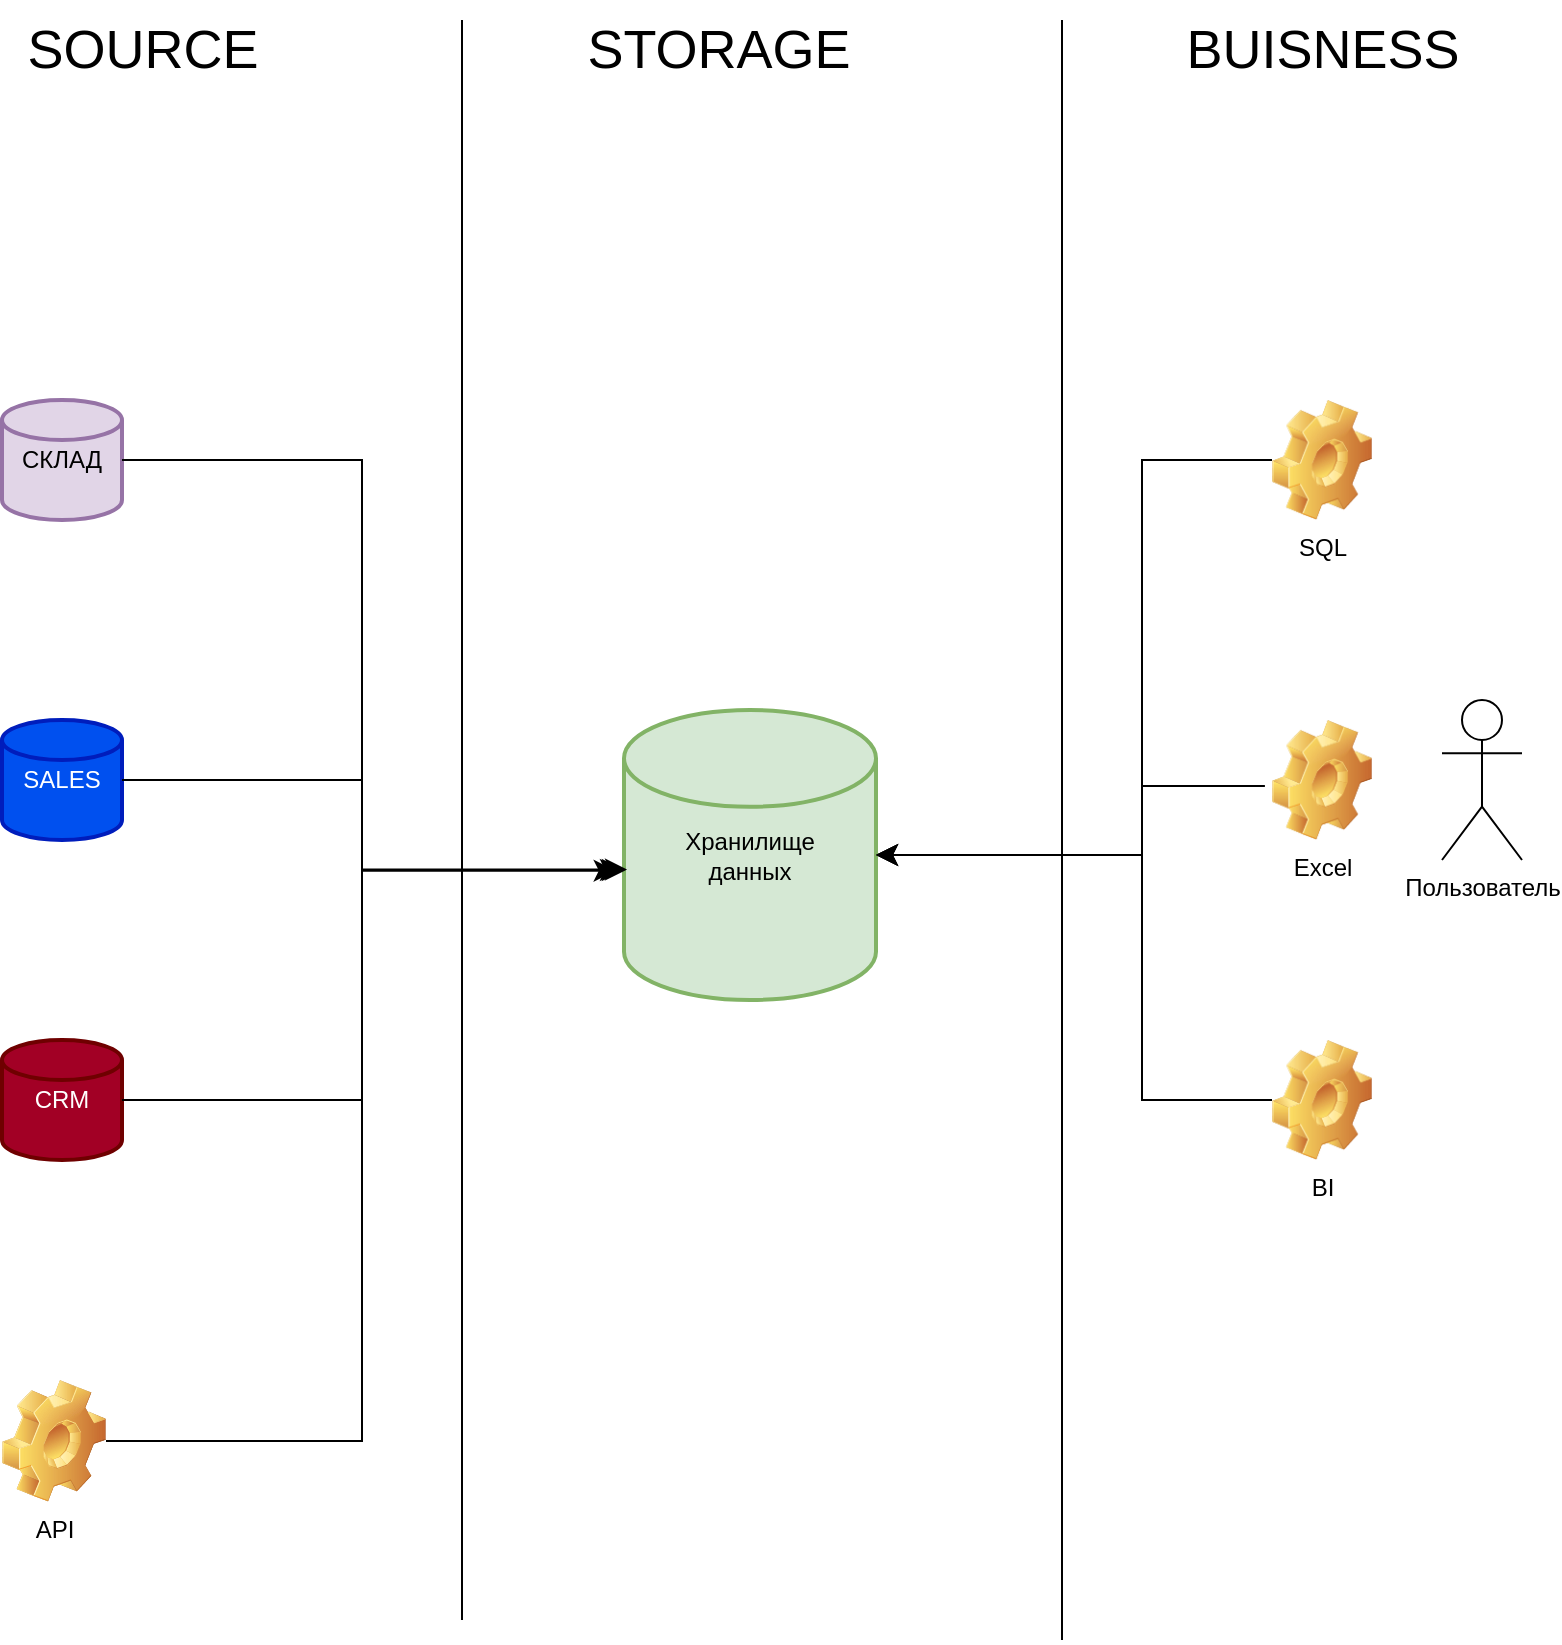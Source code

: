 <mxfile version="22.1.16" type="github">
  <diagram name="Страница — 1" id="QlBlY5kvdwr1__4FmAS7">
    <mxGraphModel dx="1184" dy="649" grid="1" gridSize="10" guides="1" tooltips="1" connect="1" arrows="1" fold="1" page="1" pageScale="1" pageWidth="827" pageHeight="1169" math="0" shadow="0">
      <root>
        <mxCell id="0" />
        <mxCell id="1" parent="0" />
        <mxCell id="gTMKpbMRtVbCMDMeHvGo-1" value="Хранилище&lt;br&gt;данных" style="strokeWidth=2;html=1;shape=mxgraph.flowchart.database;whiteSpace=wrap;fillColor=#d5e8d4;strokeColor=#82b366;" vertex="1" parent="1">
          <mxGeometry x="351" y="585" width="126" height="145" as="geometry" />
        </mxCell>
        <mxCell id="gTMKpbMRtVbCMDMeHvGo-5" value="СКЛАД" style="strokeWidth=2;html=1;shape=mxgraph.flowchart.database;whiteSpace=wrap;fillColor=#e1d5e7;strokeColor=#9673a6;" vertex="1" parent="1">
          <mxGeometry x="40" y="430" width="60" height="60" as="geometry" />
        </mxCell>
        <mxCell id="gTMKpbMRtVbCMDMeHvGo-6" value="SALES" style="strokeWidth=2;html=1;shape=mxgraph.flowchart.database;whiteSpace=wrap;fillColor=#0050ef;fontColor=#ffffff;strokeColor=#001DBC;" vertex="1" parent="1">
          <mxGeometry x="40" y="590" width="60" height="60" as="geometry" />
        </mxCell>
        <mxCell id="gTMKpbMRtVbCMDMeHvGo-7" value="CRM" style="strokeWidth=2;html=1;shape=mxgraph.flowchart.database;whiteSpace=wrap;fillColor=#a20025;fontColor=#ffffff;strokeColor=#6F0000;" vertex="1" parent="1">
          <mxGeometry x="40" y="750" width="60" height="60" as="geometry" />
        </mxCell>
        <mxCell id="gTMKpbMRtVbCMDMeHvGo-8" value="API" style="shape=image;html=1;verticalLabelPosition=bottom;verticalAlign=top;imageAspect=1;aspect=fixed;image=img/clipart/Gear_128x128.png" vertex="1" parent="1">
          <mxGeometry x="40" y="920" width="52" height="61" as="geometry" />
        </mxCell>
        <mxCell id="gTMKpbMRtVbCMDMeHvGo-16" value="SOURCE" style="text;html=1;align=center;verticalAlign=middle;resizable=0;points=[];autosize=1;strokeColor=none;fillColor=none;fontSize=27;" vertex="1" parent="1">
          <mxGeometry x="40" y="230" width="140" height="50" as="geometry" />
        </mxCell>
        <mxCell id="gTMKpbMRtVbCMDMeHvGo-17" value="STORAGE" style="text;html=1;align=center;verticalAlign=middle;resizable=0;points=[];autosize=1;strokeColor=none;fillColor=none;fontSize=27;" vertex="1" parent="1">
          <mxGeometry x="318" y="230" width="160" height="50" as="geometry" />
        </mxCell>
        <mxCell id="gTMKpbMRtVbCMDMeHvGo-18" value="BUISNESS" style="text;html=1;align=center;verticalAlign=middle;resizable=0;points=[];autosize=1;strokeColor=none;fillColor=none;fontSize=27;" vertex="1" parent="1">
          <mxGeometry x="620" y="230" width="160" height="50" as="geometry" />
        </mxCell>
        <mxCell id="gTMKpbMRtVbCMDMeHvGo-19" value="" style="endArrow=none;html=1;rounded=0;" edge="1" parent="1">
          <mxGeometry width="50" height="50" relative="1" as="geometry">
            <mxPoint x="270" y="1040" as="sourcePoint" />
            <mxPoint x="270" y="240" as="targetPoint" />
          </mxGeometry>
        </mxCell>
        <mxCell id="gTMKpbMRtVbCMDMeHvGo-20" value="" style="endArrow=none;html=1;rounded=0;" edge="1" parent="1">
          <mxGeometry width="50" height="50" relative="1" as="geometry">
            <mxPoint x="570" y="1050" as="sourcePoint" />
            <mxPoint x="570" y="240" as="targetPoint" />
          </mxGeometry>
        </mxCell>
        <mxCell id="gTMKpbMRtVbCMDMeHvGo-23" value="" style="edgeStyle=elbowEdgeStyle;elbow=horizontal;endArrow=classic;html=1;curved=0;rounded=0;endSize=8;startSize=8;exitX=1;exitY=0.5;exitDx=0;exitDy=0;" edge="1" parent="1" source="gTMKpbMRtVbCMDMeHvGo-8">
          <mxGeometry width="50" height="50" relative="1" as="geometry">
            <mxPoint x="110" y="940" as="sourcePoint" />
            <mxPoint x="350" y="665" as="targetPoint" />
            <Array as="points">
              <mxPoint x="220" y="660" />
            </Array>
          </mxGeometry>
        </mxCell>
        <mxCell id="gTMKpbMRtVbCMDMeHvGo-25" value="" style="edgeStyle=elbowEdgeStyle;elbow=horizontal;endArrow=classic;html=1;curved=0;rounded=0;endSize=8;startSize=8;exitX=1;exitY=0.5;exitDx=0;exitDy=0;exitPerimeter=0;entryX=0;entryY=0.552;entryDx=0;entryDy=0;entryPerimeter=0;" edge="1" parent="1" source="gTMKpbMRtVbCMDMeHvGo-5" target="gTMKpbMRtVbCMDMeHvGo-1">
          <mxGeometry width="50" height="50" relative="1" as="geometry">
            <mxPoint x="150" y="460" as="sourcePoint" />
            <mxPoint x="340" y="664" as="targetPoint" />
            <Array as="points">
              <mxPoint x="220" y="560" />
            </Array>
          </mxGeometry>
        </mxCell>
        <mxCell id="gTMKpbMRtVbCMDMeHvGo-26" value="" style="edgeStyle=elbowEdgeStyle;elbow=horizontal;endArrow=classic;html=1;curved=0;rounded=0;endSize=8;startSize=8;exitX=1;exitY=0.5;exitDx=0;exitDy=0;exitPerimeter=0;entryX=0.012;entryY=0.55;entryDx=0;entryDy=0;entryPerimeter=0;" edge="1" parent="1" source="gTMKpbMRtVbCMDMeHvGo-7" target="gTMKpbMRtVbCMDMeHvGo-1">
          <mxGeometry width="50" height="50" relative="1" as="geometry">
            <mxPoint x="110" y="770" as="sourcePoint" />
            <mxPoint x="170" y="650" as="targetPoint" />
            <Array as="points">
              <mxPoint x="220" y="660" />
            </Array>
          </mxGeometry>
        </mxCell>
        <mxCell id="gTMKpbMRtVbCMDMeHvGo-27" value="" style="edgeStyle=elbowEdgeStyle;elbow=horizontal;endArrow=classic;html=1;curved=0;rounded=0;endSize=8;startSize=8;exitX=1;exitY=0.5;exitDx=0;exitDy=0;exitPerimeter=0;entryX=-0.033;entryY=0.554;entryDx=0;entryDy=0;entryPerimeter=0;" edge="1" parent="1" source="gTMKpbMRtVbCMDMeHvGo-6" target="gTMKpbMRtVbCMDMeHvGo-1">
          <mxGeometry width="50" height="50" relative="1" as="geometry">
            <mxPoint x="120" y="620" as="sourcePoint" />
            <mxPoint x="170" y="570" as="targetPoint" />
            <Array as="points">
              <mxPoint x="220" y="640" />
            </Array>
          </mxGeometry>
        </mxCell>
        <mxCell id="gTMKpbMRtVbCMDMeHvGo-29" value="SQL" style="shape=image;html=1;verticalLabelPosition=bottom;verticalAlign=top;imageAspect=0;image=img/clipart/Gear_128x128.png" vertex="1" parent="1">
          <mxGeometry x="675" y="430" width="50" height="60" as="geometry" />
        </mxCell>
        <mxCell id="gTMKpbMRtVbCMDMeHvGo-30" value="Excel" style="shape=image;html=1;verticalLabelPosition=bottom;verticalAlign=top;imageAspect=0;image=img/clipart/Gear_128x128.png" vertex="1" parent="1">
          <mxGeometry x="675" y="590" width="50" height="60" as="geometry" />
        </mxCell>
        <mxCell id="gTMKpbMRtVbCMDMeHvGo-31" value="BI" style="shape=image;html=1;verticalLabelPosition=bottom;verticalAlign=top;imageAspect=0;image=img/clipart/Gear_128x128.png" vertex="1" parent="1">
          <mxGeometry x="675" y="750" width="50" height="60" as="geometry" />
        </mxCell>
        <mxCell id="gTMKpbMRtVbCMDMeHvGo-33" value="Пользователь" style="shape=umlActor;verticalLabelPosition=bottom;verticalAlign=top;html=1;" vertex="1" parent="1">
          <mxGeometry x="760" y="580" width="40" height="80" as="geometry" />
        </mxCell>
        <mxCell id="gTMKpbMRtVbCMDMeHvGo-35" value="" style="edgeStyle=elbowEdgeStyle;elbow=horizontal;endArrow=classic;html=1;curved=0;rounded=0;endSize=8;startSize=8;exitX=0;exitY=0.5;exitDx=0;exitDy=0;entryX=1;entryY=0.5;entryDx=0;entryDy=0;entryPerimeter=0;" edge="1" parent="1" source="gTMKpbMRtVbCMDMeHvGo-29" target="gTMKpbMRtVbCMDMeHvGo-1">
          <mxGeometry width="50" height="50" relative="1" as="geometry">
            <mxPoint x="610" y="580" as="sourcePoint" />
            <mxPoint x="660" y="530" as="targetPoint" />
            <Array as="points">
              <mxPoint x="610" y="560" />
            </Array>
          </mxGeometry>
        </mxCell>
        <mxCell id="gTMKpbMRtVbCMDMeHvGo-36" value="" style="edgeStyle=elbowEdgeStyle;elbow=horizontal;endArrow=classic;html=1;curved=0;rounded=0;endSize=8;startSize=8;exitX=-0.071;exitY=0.55;exitDx=0;exitDy=0;exitPerimeter=0;entryX=1;entryY=0.5;entryDx=0;entryDy=0;entryPerimeter=0;" edge="1" parent="1" source="gTMKpbMRtVbCMDMeHvGo-30" target="gTMKpbMRtVbCMDMeHvGo-1">
          <mxGeometry width="50" height="50" relative="1" as="geometry">
            <mxPoint x="880" y="420" as="sourcePoint" />
            <mxPoint x="930" y="370" as="targetPoint" />
            <Array as="points">
              <mxPoint x="610" y="640" />
            </Array>
          </mxGeometry>
        </mxCell>
        <mxCell id="gTMKpbMRtVbCMDMeHvGo-37" value="" style="edgeStyle=elbowEdgeStyle;elbow=horizontal;endArrow=classic;html=1;curved=0;rounded=0;endSize=8;startSize=8;exitX=0;exitY=0.5;exitDx=0;exitDy=0;entryX=1;entryY=0.5;entryDx=0;entryDy=0;entryPerimeter=0;" edge="1" parent="1" source="gTMKpbMRtVbCMDMeHvGo-31" target="gTMKpbMRtVbCMDMeHvGo-1">
          <mxGeometry width="50" height="50" relative="1" as="geometry">
            <mxPoint x="790" y="790" as="sourcePoint" />
            <mxPoint x="840" y="740" as="targetPoint" />
            <Array as="points">
              <mxPoint x="610" y="660" />
            </Array>
          </mxGeometry>
        </mxCell>
      </root>
    </mxGraphModel>
  </diagram>
</mxfile>
